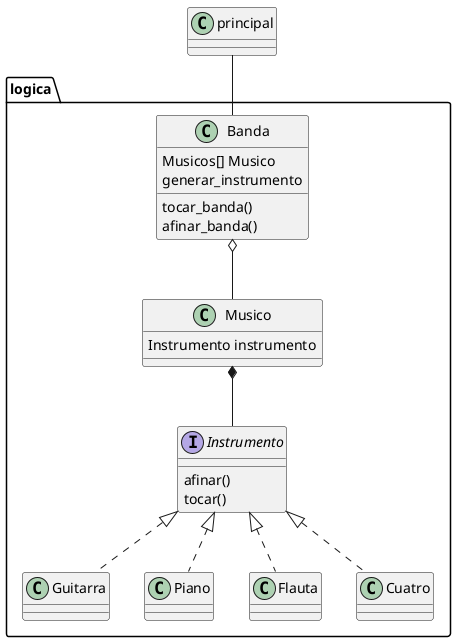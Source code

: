 @startuml

package logica{
interface Instrumento
class Musico
class Banda 

Instrumento : afinar()
Instrumento : tocar()

Instrumento <|.. Guitarra
Instrumento <|.. Piano
Instrumento <|.. Flauta
Instrumento <|.. Cuatro
}
Musico *-- Instrumento
principal -- Banda
Banda o-- Musico

Musico : Instrumento instrumento
Banda : Musicos[] Musico

Banda : generar_instrumento
Banda : tocar_banda()
Banda : afinar_banda()

@enduml